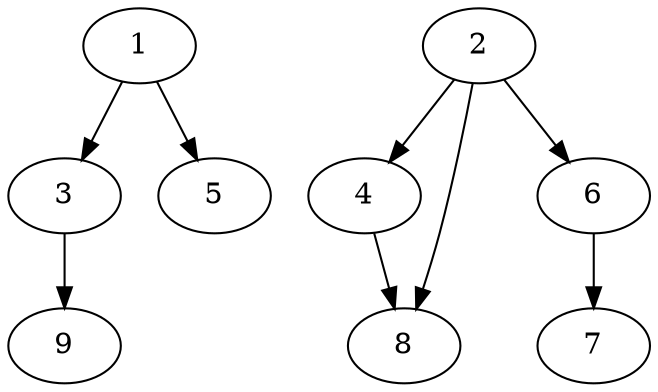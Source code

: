 // DAG automatically generated by daggen at Fri May 24 12:58:06 2024
// daggen-master/daggen -n 9 --fat 0.5 --density 0.5 --regular 0.5 --jump 2 --minalpha 20 --maxalpha 50 --dot -o dags_dot_9/sim_0.dot 
digraph G {
  1 [size="35610716131", alpha="34.98"]
  1 -> 3 [size ="679477248"]
  1 -> 5 [size ="679477248"]
  2 [size="7849177352", alpha="26.98"]
  2 -> 4 [size ="209715200"]
  2 -> 6 [size ="209715200"]
  2 -> 8 [size ="209715200"]
  3 [size="6194090312", alpha="47.52"]
  3 -> 9 [size ="33554432"]
  4 [size="1866867682", alpha="44.34"]
  4 -> 8 [size ="33554432"]
  5 [size="549755813888", alpha="37.34"]
  6 [size="107580698361", alpha="32.57"]
  6 -> 7 [size ="75497472"]
  7 [size="782757789696", alpha="21.26"]
  8 [size="81814571296", alpha="49.55"]
  9 [size="351029417411", alpha="46.03"]
}
